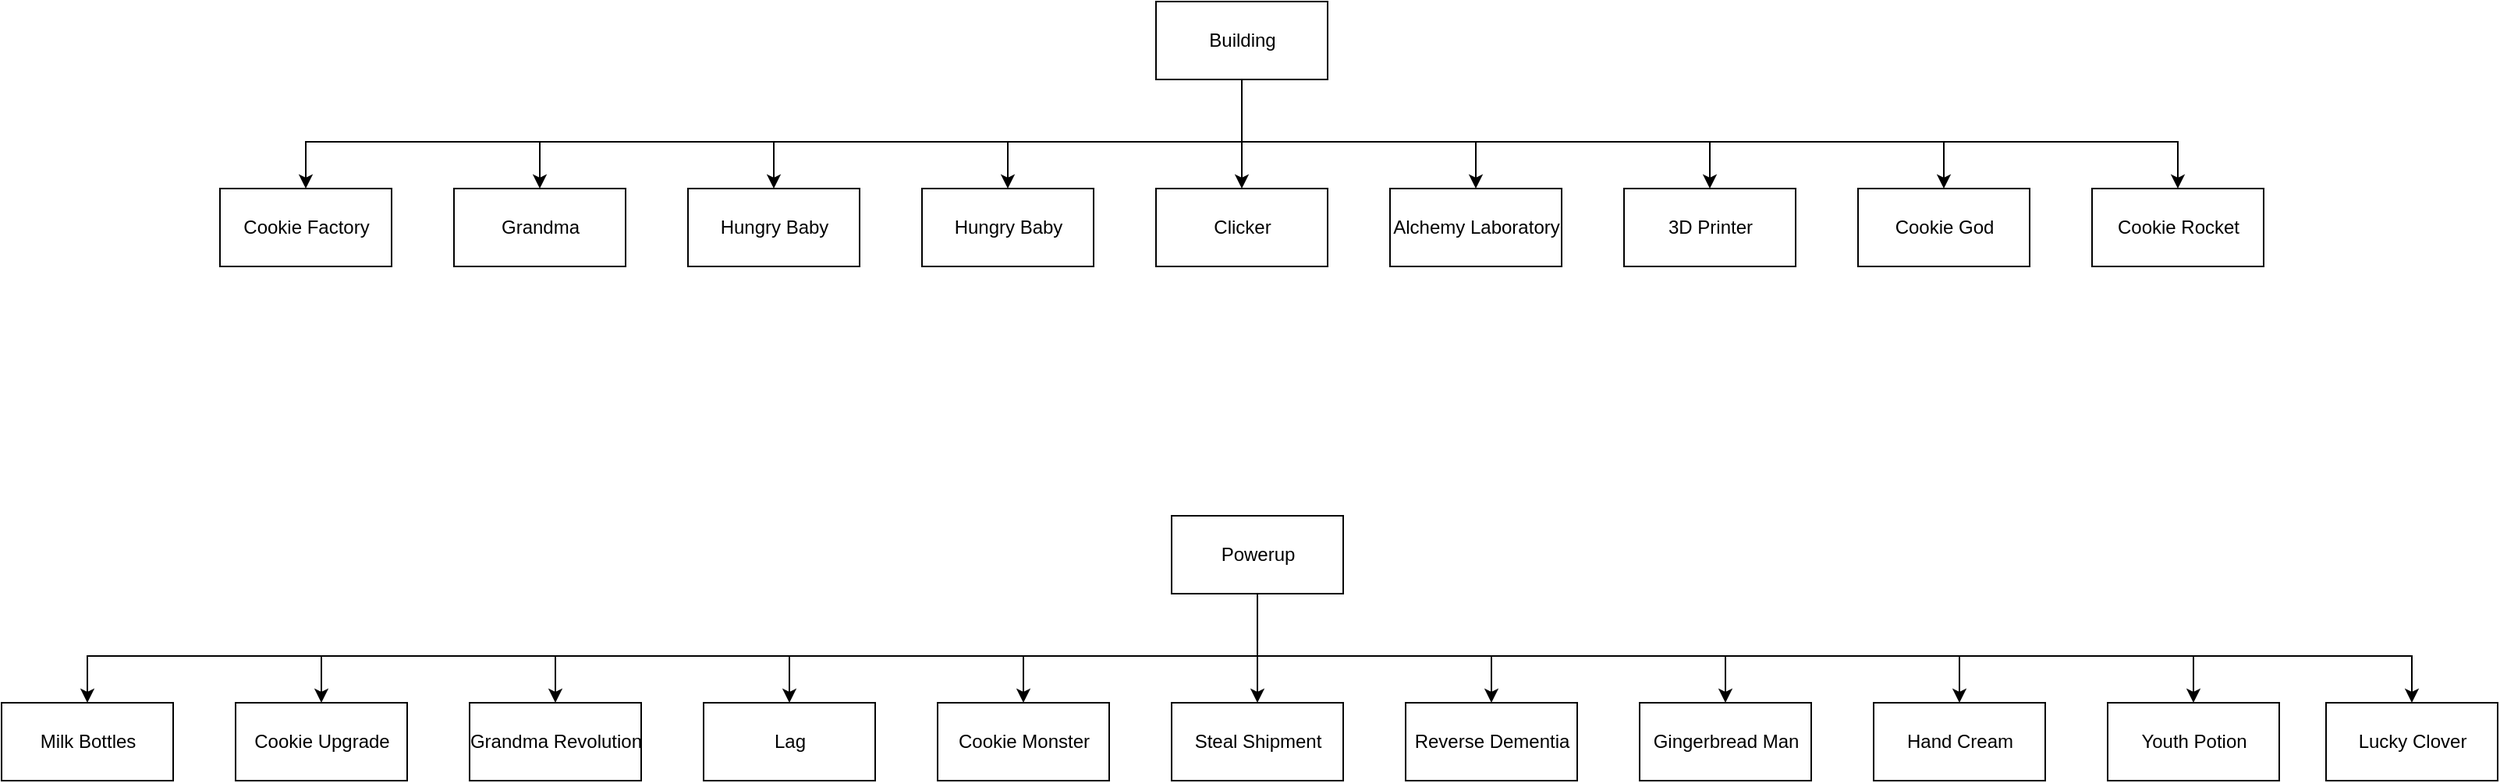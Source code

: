 <mxfile version="20.5.1" type="github">
  <diagram id="C5RBs43oDa-KdzZeNtuy" name="Page-1">
    <mxGraphModel dx="3623" dy="1296" grid="1" gridSize="10" guides="1" tooltips="1" connect="1" arrows="1" fold="1" page="1" pageScale="1" pageWidth="827" pageHeight="1169" math="0" shadow="0">
      <root>
        <mxCell id="WIyWlLk6GJQsqaUBKTNV-0" />
        <mxCell id="WIyWlLk6GJQsqaUBKTNV-1" parent="WIyWlLk6GJQsqaUBKTNV-0" />
        <mxCell id="jhk4YRGH4lH5L7MhDq73-5" style="edgeStyle=orthogonalEdgeStyle;rounded=0;orthogonalLoop=1;jettySize=auto;html=1;exitX=0.5;exitY=1;exitDx=0;exitDy=0;entryX=0.5;entryY=0;entryDx=0;entryDy=0;" edge="1" parent="WIyWlLk6GJQsqaUBKTNV-1" source="jhk4YRGH4lH5L7MhDq73-0" target="jhk4YRGH4lH5L7MhDq73-2">
          <mxGeometry relative="1" as="geometry">
            <Array as="points">
              <mxPoint x="685" y="280" />
              <mxPoint x="85" y="280" />
            </Array>
          </mxGeometry>
        </mxCell>
        <mxCell id="jhk4YRGH4lH5L7MhDq73-23" style="edgeStyle=orthogonalEdgeStyle;rounded=0;orthogonalLoop=1;jettySize=auto;html=1;entryX=0.5;entryY=0;entryDx=0;entryDy=0;" edge="1" parent="WIyWlLk6GJQsqaUBKTNV-1" source="jhk4YRGH4lH5L7MhDq73-0" target="jhk4YRGH4lH5L7MhDq73-6">
          <mxGeometry relative="1" as="geometry">
            <Array as="points">
              <mxPoint x="685" y="280" />
              <mxPoint x="235" y="280" />
            </Array>
          </mxGeometry>
        </mxCell>
        <mxCell id="jhk4YRGH4lH5L7MhDq73-24" style="edgeStyle=orthogonalEdgeStyle;rounded=0;orthogonalLoop=1;jettySize=auto;html=1;entryX=0.5;entryY=0;entryDx=0;entryDy=0;" edge="1" parent="WIyWlLk6GJQsqaUBKTNV-1" source="jhk4YRGH4lH5L7MhDq73-0" target="jhk4YRGH4lH5L7MhDq73-10">
          <mxGeometry relative="1" as="geometry">
            <Array as="points">
              <mxPoint x="685" y="280" />
              <mxPoint x="385" y="280" />
            </Array>
          </mxGeometry>
        </mxCell>
        <mxCell id="jhk4YRGH4lH5L7MhDq73-25" style="edgeStyle=orthogonalEdgeStyle;rounded=0;orthogonalLoop=1;jettySize=auto;html=1;" edge="1" parent="WIyWlLk6GJQsqaUBKTNV-1" source="jhk4YRGH4lH5L7MhDq73-0" target="jhk4YRGH4lH5L7MhDq73-11">
          <mxGeometry relative="1" as="geometry">
            <Array as="points">
              <mxPoint x="685" y="280" />
              <mxPoint x="535" y="280" />
            </Array>
          </mxGeometry>
        </mxCell>
        <mxCell id="jhk4YRGH4lH5L7MhDq73-26" style="edgeStyle=orthogonalEdgeStyle;rounded=0;orthogonalLoop=1;jettySize=auto;html=1;entryX=0.5;entryY=0;entryDx=0;entryDy=0;" edge="1" parent="WIyWlLk6GJQsqaUBKTNV-1" source="jhk4YRGH4lH5L7MhDq73-0" target="jhk4YRGH4lH5L7MhDq73-14">
          <mxGeometry relative="1" as="geometry" />
        </mxCell>
        <mxCell id="jhk4YRGH4lH5L7MhDq73-27" style="edgeStyle=orthogonalEdgeStyle;rounded=0;orthogonalLoop=1;jettySize=auto;html=1;entryX=0.5;entryY=0;entryDx=0;entryDy=0;" edge="1" parent="WIyWlLk6GJQsqaUBKTNV-1" source="jhk4YRGH4lH5L7MhDq73-0" target="jhk4YRGH4lH5L7MhDq73-15">
          <mxGeometry relative="1" as="geometry">
            <Array as="points">
              <mxPoint x="685" y="280" />
              <mxPoint x="835" y="280" />
            </Array>
          </mxGeometry>
        </mxCell>
        <mxCell id="jhk4YRGH4lH5L7MhDq73-28" style="edgeStyle=orthogonalEdgeStyle;rounded=0;orthogonalLoop=1;jettySize=auto;html=1;entryX=0.5;entryY=0;entryDx=0;entryDy=0;" edge="1" parent="WIyWlLk6GJQsqaUBKTNV-1" source="jhk4YRGH4lH5L7MhDq73-0" target="jhk4YRGH4lH5L7MhDq73-16">
          <mxGeometry relative="1" as="geometry">
            <Array as="points">
              <mxPoint x="685" y="280" />
              <mxPoint x="985" y="280" />
            </Array>
          </mxGeometry>
        </mxCell>
        <mxCell id="jhk4YRGH4lH5L7MhDq73-29" style="edgeStyle=orthogonalEdgeStyle;rounded=0;orthogonalLoop=1;jettySize=auto;html=1;" edge="1" parent="WIyWlLk6GJQsqaUBKTNV-1" source="jhk4YRGH4lH5L7MhDq73-0" target="jhk4YRGH4lH5L7MhDq73-17">
          <mxGeometry relative="1" as="geometry">
            <Array as="points">
              <mxPoint x="685" y="280" />
              <mxPoint x="1135" y="280" />
            </Array>
          </mxGeometry>
        </mxCell>
        <mxCell id="jhk4YRGH4lH5L7MhDq73-30" style="edgeStyle=orthogonalEdgeStyle;rounded=0;orthogonalLoop=1;jettySize=auto;html=1;" edge="1" parent="WIyWlLk6GJQsqaUBKTNV-1" source="jhk4YRGH4lH5L7MhDq73-0" target="jhk4YRGH4lH5L7MhDq73-18">
          <mxGeometry relative="1" as="geometry">
            <Array as="points">
              <mxPoint x="685" y="280" />
              <mxPoint x="1285" y="280" />
            </Array>
          </mxGeometry>
        </mxCell>
        <mxCell id="jhk4YRGH4lH5L7MhDq73-0" value="Building" style="html=1;" vertex="1" parent="WIyWlLk6GJQsqaUBKTNV-1">
          <mxGeometry x="630" y="190" width="110" height="50" as="geometry" />
        </mxCell>
        <mxCell id="jhk4YRGH4lH5L7MhDq73-2" value="Cookie Factory" style="html=1;" vertex="1" parent="WIyWlLk6GJQsqaUBKTNV-1">
          <mxGeometry x="30" y="310" width="110" height="50" as="geometry" />
        </mxCell>
        <mxCell id="jhk4YRGH4lH5L7MhDq73-6" value="Grandma" style="html=1;" vertex="1" parent="WIyWlLk6GJQsqaUBKTNV-1">
          <mxGeometry x="180" y="310" width="110" height="50" as="geometry" />
        </mxCell>
        <mxCell id="jhk4YRGH4lH5L7MhDq73-10" value="Hungry Baby" style="html=1;" vertex="1" parent="WIyWlLk6GJQsqaUBKTNV-1">
          <mxGeometry x="330" y="310" width="110" height="50" as="geometry" />
        </mxCell>
        <mxCell id="jhk4YRGH4lH5L7MhDq73-11" value="Hungry Baby" style="html=1;" vertex="1" parent="WIyWlLk6GJQsqaUBKTNV-1">
          <mxGeometry x="480" y="310" width="110" height="50" as="geometry" />
        </mxCell>
        <mxCell id="jhk4YRGH4lH5L7MhDq73-14" value="Clicker" style="html=1;" vertex="1" parent="WIyWlLk6GJQsqaUBKTNV-1">
          <mxGeometry x="630" y="310" width="110" height="50" as="geometry" />
        </mxCell>
        <mxCell id="jhk4YRGH4lH5L7MhDq73-15" value="Alchemy Laboratory" style="html=1;" vertex="1" parent="WIyWlLk6GJQsqaUBKTNV-1">
          <mxGeometry x="780" y="310" width="110" height="50" as="geometry" />
        </mxCell>
        <mxCell id="jhk4YRGH4lH5L7MhDq73-16" value="3D Printer" style="html=1;" vertex="1" parent="WIyWlLk6GJQsqaUBKTNV-1">
          <mxGeometry x="930" y="310" width="110" height="50" as="geometry" />
        </mxCell>
        <mxCell id="jhk4YRGH4lH5L7MhDq73-17" value="Cookie God" style="html=1;" vertex="1" parent="WIyWlLk6GJQsqaUBKTNV-1">
          <mxGeometry x="1080" y="310" width="110" height="50" as="geometry" />
        </mxCell>
        <mxCell id="jhk4YRGH4lH5L7MhDq73-18" value="Cookie Rocket" style="html=1;" vertex="1" parent="WIyWlLk6GJQsqaUBKTNV-1">
          <mxGeometry x="1230" y="310" width="110" height="50" as="geometry" />
        </mxCell>
        <mxCell id="jhk4YRGH4lH5L7MhDq73-31" style="edgeStyle=orthogonalEdgeStyle;rounded=0;orthogonalLoop=1;jettySize=auto;html=1;exitX=0.5;exitY=1;exitDx=0;exitDy=0;entryX=0.5;entryY=0;entryDx=0;entryDy=0;" edge="1" source="jhk4YRGH4lH5L7MhDq73-40" target="jhk4YRGH4lH5L7MhDq73-41" parent="WIyWlLk6GJQsqaUBKTNV-1">
          <mxGeometry relative="1" as="geometry">
            <Array as="points">
              <mxPoint x="695" y="610" />
              <mxPoint x="95" y="610" />
            </Array>
          </mxGeometry>
        </mxCell>
        <mxCell id="jhk4YRGH4lH5L7MhDq73-32" style="edgeStyle=orthogonalEdgeStyle;rounded=0;orthogonalLoop=1;jettySize=auto;html=1;entryX=0.5;entryY=0;entryDx=0;entryDy=0;" edge="1" source="jhk4YRGH4lH5L7MhDq73-40" target="jhk4YRGH4lH5L7MhDq73-42" parent="WIyWlLk6GJQsqaUBKTNV-1">
          <mxGeometry relative="1" as="geometry">
            <Array as="points">
              <mxPoint x="695" y="610" />
              <mxPoint x="245" y="610" />
            </Array>
          </mxGeometry>
        </mxCell>
        <mxCell id="jhk4YRGH4lH5L7MhDq73-33" style="edgeStyle=orthogonalEdgeStyle;rounded=0;orthogonalLoop=1;jettySize=auto;html=1;entryX=0.5;entryY=0;entryDx=0;entryDy=0;" edge="1" source="jhk4YRGH4lH5L7MhDq73-40" target="jhk4YRGH4lH5L7MhDq73-43" parent="WIyWlLk6GJQsqaUBKTNV-1">
          <mxGeometry relative="1" as="geometry">
            <Array as="points">
              <mxPoint x="695" y="610" />
              <mxPoint x="395" y="610" />
            </Array>
          </mxGeometry>
        </mxCell>
        <mxCell id="jhk4YRGH4lH5L7MhDq73-34" style="edgeStyle=orthogonalEdgeStyle;rounded=0;orthogonalLoop=1;jettySize=auto;html=1;" edge="1" source="jhk4YRGH4lH5L7MhDq73-40" target="jhk4YRGH4lH5L7MhDq73-44" parent="WIyWlLk6GJQsqaUBKTNV-1">
          <mxGeometry relative="1" as="geometry">
            <Array as="points">
              <mxPoint x="695" y="610" />
              <mxPoint x="545" y="610" />
            </Array>
          </mxGeometry>
        </mxCell>
        <mxCell id="jhk4YRGH4lH5L7MhDq73-35" style="edgeStyle=orthogonalEdgeStyle;rounded=0;orthogonalLoop=1;jettySize=auto;html=1;entryX=0.5;entryY=0;entryDx=0;entryDy=0;" edge="1" source="jhk4YRGH4lH5L7MhDq73-40" target="jhk4YRGH4lH5L7MhDq73-45" parent="WIyWlLk6GJQsqaUBKTNV-1">
          <mxGeometry relative="1" as="geometry" />
        </mxCell>
        <mxCell id="jhk4YRGH4lH5L7MhDq73-36" style="edgeStyle=orthogonalEdgeStyle;rounded=0;orthogonalLoop=1;jettySize=auto;html=1;entryX=0.5;entryY=0;entryDx=0;entryDy=0;" edge="1" source="jhk4YRGH4lH5L7MhDq73-40" target="jhk4YRGH4lH5L7MhDq73-46" parent="WIyWlLk6GJQsqaUBKTNV-1">
          <mxGeometry relative="1" as="geometry">
            <Array as="points">
              <mxPoint x="695" y="610" />
              <mxPoint x="845" y="610" />
            </Array>
          </mxGeometry>
        </mxCell>
        <mxCell id="jhk4YRGH4lH5L7MhDq73-37" style="edgeStyle=orthogonalEdgeStyle;rounded=0;orthogonalLoop=1;jettySize=auto;html=1;entryX=0.5;entryY=0;entryDx=0;entryDy=0;" edge="1" source="jhk4YRGH4lH5L7MhDq73-40" target="jhk4YRGH4lH5L7MhDq73-47" parent="WIyWlLk6GJQsqaUBKTNV-1">
          <mxGeometry relative="1" as="geometry">
            <Array as="points">
              <mxPoint x="695" y="610" />
              <mxPoint x="995" y="610" />
            </Array>
          </mxGeometry>
        </mxCell>
        <mxCell id="jhk4YRGH4lH5L7MhDq73-38" style="edgeStyle=orthogonalEdgeStyle;rounded=0;orthogonalLoop=1;jettySize=auto;html=1;" edge="1" source="jhk4YRGH4lH5L7MhDq73-40" target="jhk4YRGH4lH5L7MhDq73-48" parent="WIyWlLk6GJQsqaUBKTNV-1">
          <mxGeometry relative="1" as="geometry">
            <Array as="points">
              <mxPoint x="695" y="610" />
              <mxPoint x="1145" y="610" />
            </Array>
          </mxGeometry>
        </mxCell>
        <mxCell id="jhk4YRGH4lH5L7MhDq73-39" style="edgeStyle=orthogonalEdgeStyle;rounded=0;orthogonalLoop=1;jettySize=auto;html=1;" edge="1" source="jhk4YRGH4lH5L7MhDq73-40" target="jhk4YRGH4lH5L7MhDq73-49" parent="WIyWlLk6GJQsqaUBKTNV-1">
          <mxGeometry relative="1" as="geometry">
            <Array as="points">
              <mxPoint x="695" y="610" />
              <mxPoint x="1295" y="610" />
            </Array>
          </mxGeometry>
        </mxCell>
        <mxCell id="jhk4YRGH4lH5L7MhDq73-52" style="edgeStyle=orthogonalEdgeStyle;rounded=0;orthogonalLoop=1;jettySize=auto;html=1;entryX=0.5;entryY=0;entryDx=0;entryDy=0;" edge="1" parent="WIyWlLk6GJQsqaUBKTNV-1" source="jhk4YRGH4lH5L7MhDq73-40" target="jhk4YRGH4lH5L7MhDq73-51">
          <mxGeometry relative="1" as="geometry">
            <Array as="points">
              <mxPoint x="695" y="610" />
              <mxPoint x="-55" y="610" />
            </Array>
          </mxGeometry>
        </mxCell>
        <mxCell id="jhk4YRGH4lH5L7MhDq73-53" style="edgeStyle=orthogonalEdgeStyle;rounded=0;orthogonalLoop=1;jettySize=auto;html=1;entryX=0.5;entryY=0;entryDx=0;entryDy=0;" edge="1" parent="WIyWlLk6GJQsqaUBKTNV-1" source="jhk4YRGH4lH5L7MhDq73-40" target="jhk4YRGH4lH5L7MhDq73-50">
          <mxGeometry relative="1" as="geometry">
            <Array as="points">
              <mxPoint x="695" y="610" />
              <mxPoint x="1435" y="610" />
            </Array>
          </mxGeometry>
        </mxCell>
        <mxCell id="jhk4YRGH4lH5L7MhDq73-40" value="Powerup" style="html=1;" vertex="1" parent="WIyWlLk6GJQsqaUBKTNV-1">
          <mxGeometry x="640" y="520" width="110" height="50" as="geometry" />
        </mxCell>
        <mxCell id="jhk4YRGH4lH5L7MhDq73-41" value="Cookie Upgrade" style="html=1;" vertex="1" parent="WIyWlLk6GJQsqaUBKTNV-1">
          <mxGeometry x="40" y="640" width="110" height="50" as="geometry" />
        </mxCell>
        <mxCell id="jhk4YRGH4lH5L7MhDq73-42" value="Grandma Revolution" style="html=1;" vertex="1" parent="WIyWlLk6GJQsqaUBKTNV-1">
          <mxGeometry x="190" y="640" width="110" height="50" as="geometry" />
        </mxCell>
        <mxCell id="jhk4YRGH4lH5L7MhDq73-43" value="Lag" style="html=1;" vertex="1" parent="WIyWlLk6GJQsqaUBKTNV-1">
          <mxGeometry x="340" y="640" width="110" height="50" as="geometry" />
        </mxCell>
        <mxCell id="jhk4YRGH4lH5L7MhDq73-44" value="Cookie Monster" style="html=1;" vertex="1" parent="WIyWlLk6GJQsqaUBKTNV-1">
          <mxGeometry x="490" y="640" width="110" height="50" as="geometry" />
        </mxCell>
        <mxCell id="jhk4YRGH4lH5L7MhDq73-45" value="Steal Shipment" style="html=1;" vertex="1" parent="WIyWlLk6GJQsqaUBKTNV-1">
          <mxGeometry x="640" y="640" width="110" height="50" as="geometry" />
        </mxCell>
        <mxCell id="jhk4YRGH4lH5L7MhDq73-46" value="Reverse Dementia" style="html=1;" vertex="1" parent="WIyWlLk6GJQsqaUBKTNV-1">
          <mxGeometry x="790" y="640" width="110" height="50" as="geometry" />
        </mxCell>
        <mxCell id="jhk4YRGH4lH5L7MhDq73-47" value="Gingerbread Man" style="html=1;" vertex="1" parent="WIyWlLk6GJQsqaUBKTNV-1">
          <mxGeometry x="940" y="640" width="110" height="50" as="geometry" />
        </mxCell>
        <mxCell id="jhk4YRGH4lH5L7MhDq73-48" value="Hand Cream" style="html=1;" vertex="1" parent="WIyWlLk6GJQsqaUBKTNV-1">
          <mxGeometry x="1090" y="640" width="110" height="50" as="geometry" />
        </mxCell>
        <mxCell id="jhk4YRGH4lH5L7MhDq73-49" value="Youth Potion" style="html=1;" vertex="1" parent="WIyWlLk6GJQsqaUBKTNV-1">
          <mxGeometry x="1240" y="640" width="110" height="50" as="geometry" />
        </mxCell>
        <mxCell id="jhk4YRGH4lH5L7MhDq73-50" value="Lucky Clover" style="html=1;" vertex="1" parent="WIyWlLk6GJQsqaUBKTNV-1">
          <mxGeometry x="1380" y="640" width="110" height="50" as="geometry" />
        </mxCell>
        <mxCell id="jhk4YRGH4lH5L7MhDq73-51" value="Milk Bottles" style="html=1;" vertex="1" parent="WIyWlLk6GJQsqaUBKTNV-1">
          <mxGeometry x="-110" y="640" width="110" height="50" as="geometry" />
        </mxCell>
      </root>
    </mxGraphModel>
  </diagram>
</mxfile>

